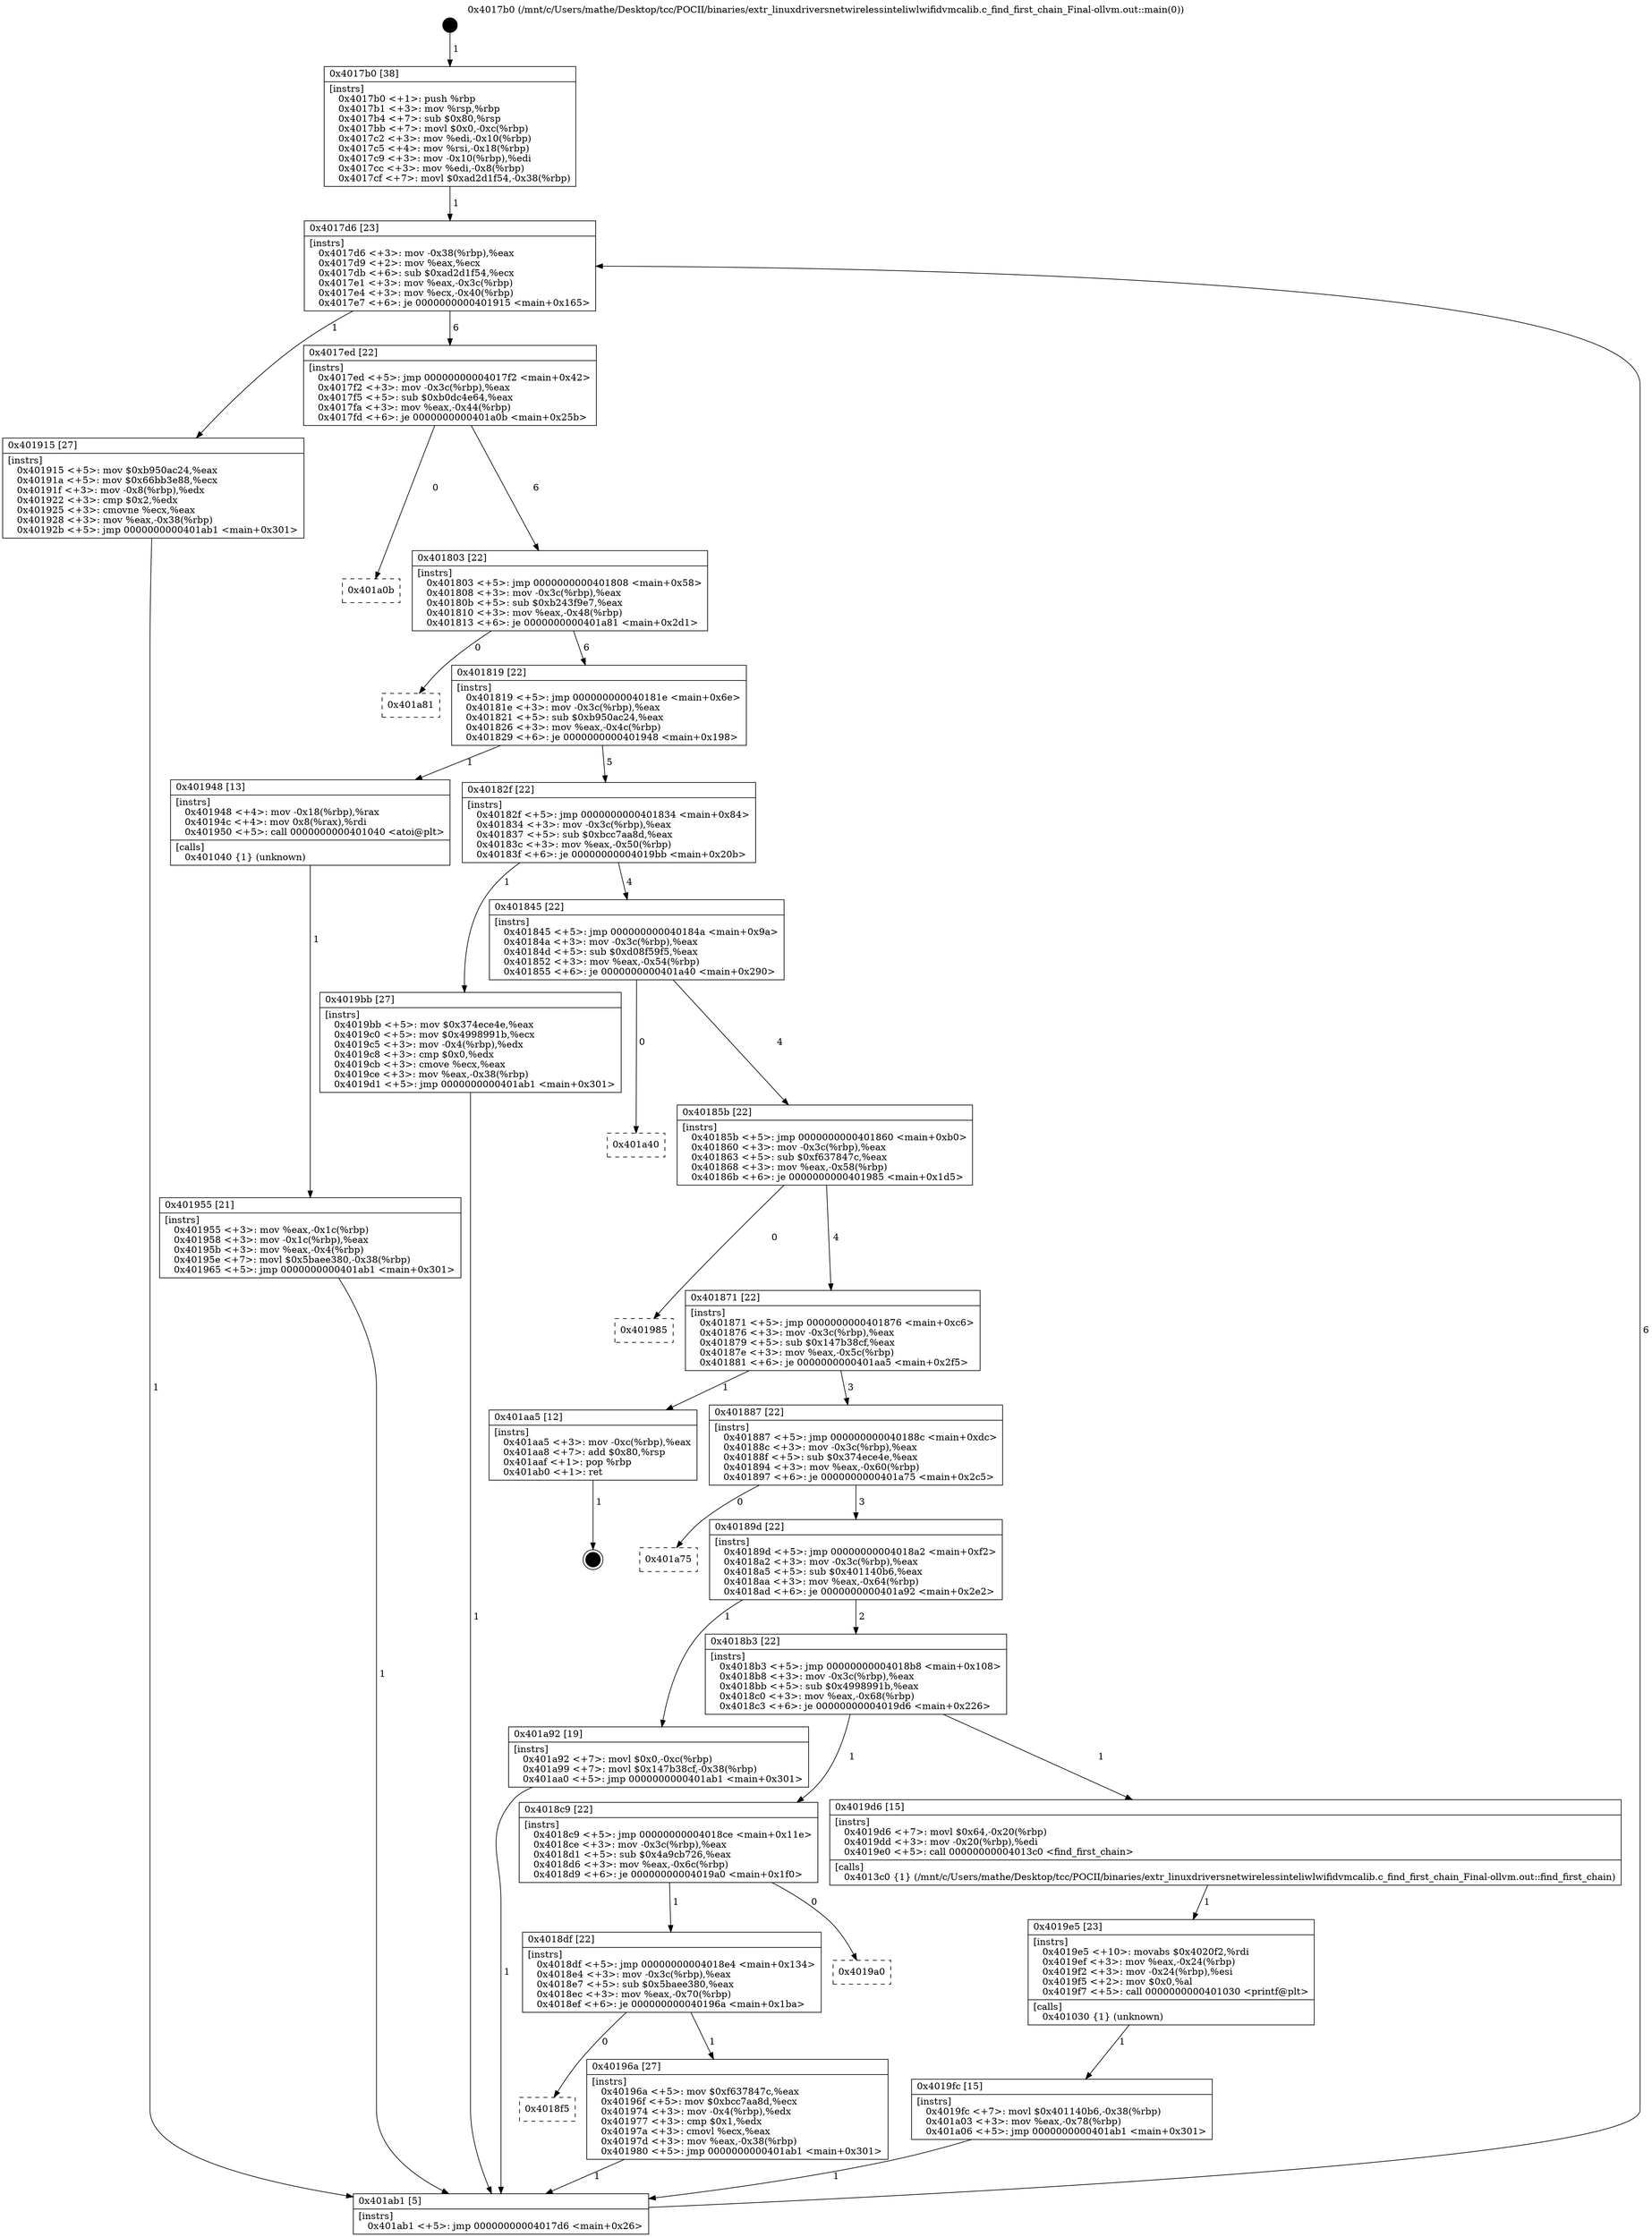 digraph "0x4017b0" {
  label = "0x4017b0 (/mnt/c/Users/mathe/Desktop/tcc/POCII/binaries/extr_linuxdriversnetwirelessinteliwlwifidvmcalib.c_find_first_chain_Final-ollvm.out::main(0))"
  labelloc = "t"
  node[shape=record]

  Entry [label="",width=0.3,height=0.3,shape=circle,fillcolor=black,style=filled]
  "0x4017d6" [label="{
     0x4017d6 [23]\l
     | [instrs]\l
     &nbsp;&nbsp;0x4017d6 \<+3\>: mov -0x38(%rbp),%eax\l
     &nbsp;&nbsp;0x4017d9 \<+2\>: mov %eax,%ecx\l
     &nbsp;&nbsp;0x4017db \<+6\>: sub $0xad2d1f54,%ecx\l
     &nbsp;&nbsp;0x4017e1 \<+3\>: mov %eax,-0x3c(%rbp)\l
     &nbsp;&nbsp;0x4017e4 \<+3\>: mov %ecx,-0x40(%rbp)\l
     &nbsp;&nbsp;0x4017e7 \<+6\>: je 0000000000401915 \<main+0x165\>\l
  }"]
  "0x401915" [label="{
     0x401915 [27]\l
     | [instrs]\l
     &nbsp;&nbsp;0x401915 \<+5\>: mov $0xb950ac24,%eax\l
     &nbsp;&nbsp;0x40191a \<+5\>: mov $0x66bb3e88,%ecx\l
     &nbsp;&nbsp;0x40191f \<+3\>: mov -0x8(%rbp),%edx\l
     &nbsp;&nbsp;0x401922 \<+3\>: cmp $0x2,%edx\l
     &nbsp;&nbsp;0x401925 \<+3\>: cmovne %ecx,%eax\l
     &nbsp;&nbsp;0x401928 \<+3\>: mov %eax,-0x38(%rbp)\l
     &nbsp;&nbsp;0x40192b \<+5\>: jmp 0000000000401ab1 \<main+0x301\>\l
  }"]
  "0x4017ed" [label="{
     0x4017ed [22]\l
     | [instrs]\l
     &nbsp;&nbsp;0x4017ed \<+5\>: jmp 00000000004017f2 \<main+0x42\>\l
     &nbsp;&nbsp;0x4017f2 \<+3\>: mov -0x3c(%rbp),%eax\l
     &nbsp;&nbsp;0x4017f5 \<+5\>: sub $0xb0dc4e64,%eax\l
     &nbsp;&nbsp;0x4017fa \<+3\>: mov %eax,-0x44(%rbp)\l
     &nbsp;&nbsp;0x4017fd \<+6\>: je 0000000000401a0b \<main+0x25b\>\l
  }"]
  "0x401ab1" [label="{
     0x401ab1 [5]\l
     | [instrs]\l
     &nbsp;&nbsp;0x401ab1 \<+5\>: jmp 00000000004017d6 \<main+0x26\>\l
  }"]
  "0x4017b0" [label="{
     0x4017b0 [38]\l
     | [instrs]\l
     &nbsp;&nbsp;0x4017b0 \<+1\>: push %rbp\l
     &nbsp;&nbsp;0x4017b1 \<+3\>: mov %rsp,%rbp\l
     &nbsp;&nbsp;0x4017b4 \<+7\>: sub $0x80,%rsp\l
     &nbsp;&nbsp;0x4017bb \<+7\>: movl $0x0,-0xc(%rbp)\l
     &nbsp;&nbsp;0x4017c2 \<+3\>: mov %edi,-0x10(%rbp)\l
     &nbsp;&nbsp;0x4017c5 \<+4\>: mov %rsi,-0x18(%rbp)\l
     &nbsp;&nbsp;0x4017c9 \<+3\>: mov -0x10(%rbp),%edi\l
     &nbsp;&nbsp;0x4017cc \<+3\>: mov %edi,-0x8(%rbp)\l
     &nbsp;&nbsp;0x4017cf \<+7\>: movl $0xad2d1f54,-0x38(%rbp)\l
  }"]
  Exit [label="",width=0.3,height=0.3,shape=circle,fillcolor=black,style=filled,peripheries=2]
  "0x401a0b" [label="{
     0x401a0b\l
  }", style=dashed]
  "0x401803" [label="{
     0x401803 [22]\l
     | [instrs]\l
     &nbsp;&nbsp;0x401803 \<+5\>: jmp 0000000000401808 \<main+0x58\>\l
     &nbsp;&nbsp;0x401808 \<+3\>: mov -0x3c(%rbp),%eax\l
     &nbsp;&nbsp;0x40180b \<+5\>: sub $0xb243f9e7,%eax\l
     &nbsp;&nbsp;0x401810 \<+3\>: mov %eax,-0x48(%rbp)\l
     &nbsp;&nbsp;0x401813 \<+6\>: je 0000000000401a81 \<main+0x2d1\>\l
  }"]
  "0x4019fc" [label="{
     0x4019fc [15]\l
     | [instrs]\l
     &nbsp;&nbsp;0x4019fc \<+7\>: movl $0x401140b6,-0x38(%rbp)\l
     &nbsp;&nbsp;0x401a03 \<+3\>: mov %eax,-0x78(%rbp)\l
     &nbsp;&nbsp;0x401a06 \<+5\>: jmp 0000000000401ab1 \<main+0x301\>\l
  }"]
  "0x401a81" [label="{
     0x401a81\l
  }", style=dashed]
  "0x401819" [label="{
     0x401819 [22]\l
     | [instrs]\l
     &nbsp;&nbsp;0x401819 \<+5\>: jmp 000000000040181e \<main+0x6e\>\l
     &nbsp;&nbsp;0x40181e \<+3\>: mov -0x3c(%rbp),%eax\l
     &nbsp;&nbsp;0x401821 \<+5\>: sub $0xb950ac24,%eax\l
     &nbsp;&nbsp;0x401826 \<+3\>: mov %eax,-0x4c(%rbp)\l
     &nbsp;&nbsp;0x401829 \<+6\>: je 0000000000401948 \<main+0x198\>\l
  }"]
  "0x4019e5" [label="{
     0x4019e5 [23]\l
     | [instrs]\l
     &nbsp;&nbsp;0x4019e5 \<+10\>: movabs $0x4020f2,%rdi\l
     &nbsp;&nbsp;0x4019ef \<+3\>: mov %eax,-0x24(%rbp)\l
     &nbsp;&nbsp;0x4019f2 \<+3\>: mov -0x24(%rbp),%esi\l
     &nbsp;&nbsp;0x4019f5 \<+2\>: mov $0x0,%al\l
     &nbsp;&nbsp;0x4019f7 \<+5\>: call 0000000000401030 \<printf@plt\>\l
     | [calls]\l
     &nbsp;&nbsp;0x401030 \{1\} (unknown)\l
  }"]
  "0x401948" [label="{
     0x401948 [13]\l
     | [instrs]\l
     &nbsp;&nbsp;0x401948 \<+4\>: mov -0x18(%rbp),%rax\l
     &nbsp;&nbsp;0x40194c \<+4\>: mov 0x8(%rax),%rdi\l
     &nbsp;&nbsp;0x401950 \<+5\>: call 0000000000401040 \<atoi@plt\>\l
     | [calls]\l
     &nbsp;&nbsp;0x401040 \{1\} (unknown)\l
  }"]
  "0x40182f" [label="{
     0x40182f [22]\l
     | [instrs]\l
     &nbsp;&nbsp;0x40182f \<+5\>: jmp 0000000000401834 \<main+0x84\>\l
     &nbsp;&nbsp;0x401834 \<+3\>: mov -0x3c(%rbp),%eax\l
     &nbsp;&nbsp;0x401837 \<+5\>: sub $0xbcc7aa8d,%eax\l
     &nbsp;&nbsp;0x40183c \<+3\>: mov %eax,-0x50(%rbp)\l
     &nbsp;&nbsp;0x40183f \<+6\>: je 00000000004019bb \<main+0x20b\>\l
  }"]
  "0x401955" [label="{
     0x401955 [21]\l
     | [instrs]\l
     &nbsp;&nbsp;0x401955 \<+3\>: mov %eax,-0x1c(%rbp)\l
     &nbsp;&nbsp;0x401958 \<+3\>: mov -0x1c(%rbp),%eax\l
     &nbsp;&nbsp;0x40195b \<+3\>: mov %eax,-0x4(%rbp)\l
     &nbsp;&nbsp;0x40195e \<+7\>: movl $0x5baee380,-0x38(%rbp)\l
     &nbsp;&nbsp;0x401965 \<+5\>: jmp 0000000000401ab1 \<main+0x301\>\l
  }"]
  "0x4018f5" [label="{
     0x4018f5\l
  }", style=dashed]
  "0x4019bb" [label="{
     0x4019bb [27]\l
     | [instrs]\l
     &nbsp;&nbsp;0x4019bb \<+5\>: mov $0x374ece4e,%eax\l
     &nbsp;&nbsp;0x4019c0 \<+5\>: mov $0x4998991b,%ecx\l
     &nbsp;&nbsp;0x4019c5 \<+3\>: mov -0x4(%rbp),%edx\l
     &nbsp;&nbsp;0x4019c8 \<+3\>: cmp $0x0,%edx\l
     &nbsp;&nbsp;0x4019cb \<+3\>: cmove %ecx,%eax\l
     &nbsp;&nbsp;0x4019ce \<+3\>: mov %eax,-0x38(%rbp)\l
     &nbsp;&nbsp;0x4019d1 \<+5\>: jmp 0000000000401ab1 \<main+0x301\>\l
  }"]
  "0x401845" [label="{
     0x401845 [22]\l
     | [instrs]\l
     &nbsp;&nbsp;0x401845 \<+5\>: jmp 000000000040184a \<main+0x9a\>\l
     &nbsp;&nbsp;0x40184a \<+3\>: mov -0x3c(%rbp),%eax\l
     &nbsp;&nbsp;0x40184d \<+5\>: sub $0xd08f59f5,%eax\l
     &nbsp;&nbsp;0x401852 \<+3\>: mov %eax,-0x54(%rbp)\l
     &nbsp;&nbsp;0x401855 \<+6\>: je 0000000000401a40 \<main+0x290\>\l
  }"]
  "0x40196a" [label="{
     0x40196a [27]\l
     | [instrs]\l
     &nbsp;&nbsp;0x40196a \<+5\>: mov $0xf637847c,%eax\l
     &nbsp;&nbsp;0x40196f \<+5\>: mov $0xbcc7aa8d,%ecx\l
     &nbsp;&nbsp;0x401974 \<+3\>: mov -0x4(%rbp),%edx\l
     &nbsp;&nbsp;0x401977 \<+3\>: cmp $0x1,%edx\l
     &nbsp;&nbsp;0x40197a \<+3\>: cmovl %ecx,%eax\l
     &nbsp;&nbsp;0x40197d \<+3\>: mov %eax,-0x38(%rbp)\l
     &nbsp;&nbsp;0x401980 \<+5\>: jmp 0000000000401ab1 \<main+0x301\>\l
  }"]
  "0x401a40" [label="{
     0x401a40\l
  }", style=dashed]
  "0x40185b" [label="{
     0x40185b [22]\l
     | [instrs]\l
     &nbsp;&nbsp;0x40185b \<+5\>: jmp 0000000000401860 \<main+0xb0\>\l
     &nbsp;&nbsp;0x401860 \<+3\>: mov -0x3c(%rbp),%eax\l
     &nbsp;&nbsp;0x401863 \<+5\>: sub $0xf637847c,%eax\l
     &nbsp;&nbsp;0x401868 \<+3\>: mov %eax,-0x58(%rbp)\l
     &nbsp;&nbsp;0x40186b \<+6\>: je 0000000000401985 \<main+0x1d5\>\l
  }"]
  "0x4018df" [label="{
     0x4018df [22]\l
     | [instrs]\l
     &nbsp;&nbsp;0x4018df \<+5\>: jmp 00000000004018e4 \<main+0x134\>\l
     &nbsp;&nbsp;0x4018e4 \<+3\>: mov -0x3c(%rbp),%eax\l
     &nbsp;&nbsp;0x4018e7 \<+5\>: sub $0x5baee380,%eax\l
     &nbsp;&nbsp;0x4018ec \<+3\>: mov %eax,-0x70(%rbp)\l
     &nbsp;&nbsp;0x4018ef \<+6\>: je 000000000040196a \<main+0x1ba\>\l
  }"]
  "0x401985" [label="{
     0x401985\l
  }", style=dashed]
  "0x401871" [label="{
     0x401871 [22]\l
     | [instrs]\l
     &nbsp;&nbsp;0x401871 \<+5\>: jmp 0000000000401876 \<main+0xc6\>\l
     &nbsp;&nbsp;0x401876 \<+3\>: mov -0x3c(%rbp),%eax\l
     &nbsp;&nbsp;0x401879 \<+5\>: sub $0x147b38cf,%eax\l
     &nbsp;&nbsp;0x40187e \<+3\>: mov %eax,-0x5c(%rbp)\l
     &nbsp;&nbsp;0x401881 \<+6\>: je 0000000000401aa5 \<main+0x2f5\>\l
  }"]
  "0x4019a0" [label="{
     0x4019a0\l
  }", style=dashed]
  "0x401aa5" [label="{
     0x401aa5 [12]\l
     | [instrs]\l
     &nbsp;&nbsp;0x401aa5 \<+3\>: mov -0xc(%rbp),%eax\l
     &nbsp;&nbsp;0x401aa8 \<+7\>: add $0x80,%rsp\l
     &nbsp;&nbsp;0x401aaf \<+1\>: pop %rbp\l
     &nbsp;&nbsp;0x401ab0 \<+1\>: ret\l
  }"]
  "0x401887" [label="{
     0x401887 [22]\l
     | [instrs]\l
     &nbsp;&nbsp;0x401887 \<+5\>: jmp 000000000040188c \<main+0xdc\>\l
     &nbsp;&nbsp;0x40188c \<+3\>: mov -0x3c(%rbp),%eax\l
     &nbsp;&nbsp;0x40188f \<+5\>: sub $0x374ece4e,%eax\l
     &nbsp;&nbsp;0x401894 \<+3\>: mov %eax,-0x60(%rbp)\l
     &nbsp;&nbsp;0x401897 \<+6\>: je 0000000000401a75 \<main+0x2c5\>\l
  }"]
  "0x4018c9" [label="{
     0x4018c9 [22]\l
     | [instrs]\l
     &nbsp;&nbsp;0x4018c9 \<+5\>: jmp 00000000004018ce \<main+0x11e\>\l
     &nbsp;&nbsp;0x4018ce \<+3\>: mov -0x3c(%rbp),%eax\l
     &nbsp;&nbsp;0x4018d1 \<+5\>: sub $0x4a9cb726,%eax\l
     &nbsp;&nbsp;0x4018d6 \<+3\>: mov %eax,-0x6c(%rbp)\l
     &nbsp;&nbsp;0x4018d9 \<+6\>: je 00000000004019a0 \<main+0x1f0\>\l
  }"]
  "0x401a75" [label="{
     0x401a75\l
  }", style=dashed]
  "0x40189d" [label="{
     0x40189d [22]\l
     | [instrs]\l
     &nbsp;&nbsp;0x40189d \<+5\>: jmp 00000000004018a2 \<main+0xf2\>\l
     &nbsp;&nbsp;0x4018a2 \<+3\>: mov -0x3c(%rbp),%eax\l
     &nbsp;&nbsp;0x4018a5 \<+5\>: sub $0x401140b6,%eax\l
     &nbsp;&nbsp;0x4018aa \<+3\>: mov %eax,-0x64(%rbp)\l
     &nbsp;&nbsp;0x4018ad \<+6\>: je 0000000000401a92 \<main+0x2e2\>\l
  }"]
  "0x4019d6" [label="{
     0x4019d6 [15]\l
     | [instrs]\l
     &nbsp;&nbsp;0x4019d6 \<+7\>: movl $0x64,-0x20(%rbp)\l
     &nbsp;&nbsp;0x4019dd \<+3\>: mov -0x20(%rbp),%edi\l
     &nbsp;&nbsp;0x4019e0 \<+5\>: call 00000000004013c0 \<find_first_chain\>\l
     | [calls]\l
     &nbsp;&nbsp;0x4013c0 \{1\} (/mnt/c/Users/mathe/Desktop/tcc/POCII/binaries/extr_linuxdriversnetwirelessinteliwlwifidvmcalib.c_find_first_chain_Final-ollvm.out::find_first_chain)\l
  }"]
  "0x401a92" [label="{
     0x401a92 [19]\l
     | [instrs]\l
     &nbsp;&nbsp;0x401a92 \<+7\>: movl $0x0,-0xc(%rbp)\l
     &nbsp;&nbsp;0x401a99 \<+7\>: movl $0x147b38cf,-0x38(%rbp)\l
     &nbsp;&nbsp;0x401aa0 \<+5\>: jmp 0000000000401ab1 \<main+0x301\>\l
  }"]
  "0x4018b3" [label="{
     0x4018b3 [22]\l
     | [instrs]\l
     &nbsp;&nbsp;0x4018b3 \<+5\>: jmp 00000000004018b8 \<main+0x108\>\l
     &nbsp;&nbsp;0x4018b8 \<+3\>: mov -0x3c(%rbp),%eax\l
     &nbsp;&nbsp;0x4018bb \<+5\>: sub $0x4998991b,%eax\l
     &nbsp;&nbsp;0x4018c0 \<+3\>: mov %eax,-0x68(%rbp)\l
     &nbsp;&nbsp;0x4018c3 \<+6\>: je 00000000004019d6 \<main+0x226\>\l
  }"]
  Entry -> "0x4017b0" [label=" 1"]
  "0x4017d6" -> "0x401915" [label=" 1"]
  "0x4017d6" -> "0x4017ed" [label=" 6"]
  "0x401915" -> "0x401ab1" [label=" 1"]
  "0x4017b0" -> "0x4017d6" [label=" 1"]
  "0x401ab1" -> "0x4017d6" [label=" 6"]
  "0x401aa5" -> Exit [label=" 1"]
  "0x4017ed" -> "0x401a0b" [label=" 0"]
  "0x4017ed" -> "0x401803" [label=" 6"]
  "0x401a92" -> "0x401ab1" [label=" 1"]
  "0x401803" -> "0x401a81" [label=" 0"]
  "0x401803" -> "0x401819" [label=" 6"]
  "0x4019fc" -> "0x401ab1" [label=" 1"]
  "0x401819" -> "0x401948" [label=" 1"]
  "0x401819" -> "0x40182f" [label=" 5"]
  "0x401948" -> "0x401955" [label=" 1"]
  "0x401955" -> "0x401ab1" [label=" 1"]
  "0x4019e5" -> "0x4019fc" [label=" 1"]
  "0x40182f" -> "0x4019bb" [label=" 1"]
  "0x40182f" -> "0x401845" [label=" 4"]
  "0x4019d6" -> "0x4019e5" [label=" 1"]
  "0x401845" -> "0x401a40" [label=" 0"]
  "0x401845" -> "0x40185b" [label=" 4"]
  "0x4019bb" -> "0x401ab1" [label=" 1"]
  "0x40185b" -> "0x401985" [label=" 0"]
  "0x40185b" -> "0x401871" [label=" 4"]
  "0x4018df" -> "0x4018f5" [label=" 0"]
  "0x401871" -> "0x401aa5" [label=" 1"]
  "0x401871" -> "0x401887" [label=" 3"]
  "0x4018df" -> "0x40196a" [label=" 1"]
  "0x401887" -> "0x401a75" [label=" 0"]
  "0x401887" -> "0x40189d" [label=" 3"]
  "0x4018c9" -> "0x4018df" [label=" 1"]
  "0x40189d" -> "0x401a92" [label=" 1"]
  "0x40189d" -> "0x4018b3" [label=" 2"]
  "0x4018c9" -> "0x4019a0" [label=" 0"]
  "0x4018b3" -> "0x4019d6" [label=" 1"]
  "0x4018b3" -> "0x4018c9" [label=" 1"]
  "0x40196a" -> "0x401ab1" [label=" 1"]
}
